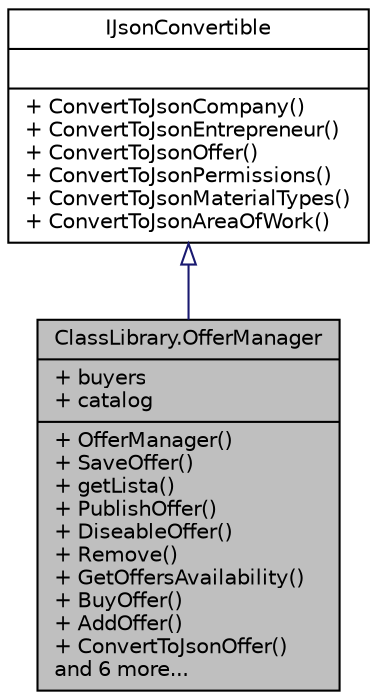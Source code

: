 digraph "ClassLibrary.OfferManager"
{
 // INTERACTIVE_SVG=YES
 // LATEX_PDF_SIZE
  edge [fontname="Helvetica",fontsize="10",labelfontname="Helvetica",labelfontsize="10"];
  node [fontname="Helvetica",fontsize="10",shape=record];
  Node1 [label="{ClassLibrary.OfferManager\n|+ buyers\l+ catalog\l|+ OfferManager()\l+ SaveOffer()\l+ getLista()\l+ PublishOffer()\l+ DiseableOffer()\l+ Remove()\l+ GetOffersAvailability()\l+ BuyOffer()\l+ AddOffer()\l+ ConvertToJsonOffer()\land 6 more...\l}",height=0.2,width=0.4,color="black", fillcolor="grey75", style="filled", fontcolor="black",tooltip="En esta clase se puede ver el uso del patrona Expert, y que es experto en el manejo de las ofertas de..."];
  Node2 -> Node1 [dir="back",color="midnightblue",fontsize="10",style="solid",arrowtail="onormal",fontname="Helvetica"];
  Node2 [label="{IJsonConvertible\n||+ ConvertToJsonCompany()\l+ ConvertToJsonEntrepreneur()\l+ ConvertToJsonOffer()\l+ ConvertToJsonPermissions()\l+ ConvertToJsonMaterialTypes()\l+ ConvertToJsonAreaOfWork()\l}",height=0.2,width=0.4,color="black", fillcolor="white", style="filled",URL="$interfaceClassLibrary_1_1IJsonConvertible.html",tooltip="Define el tipo que tienen los objetos que pueden ser serializados en y deserializados desde texto en ..."];
}
